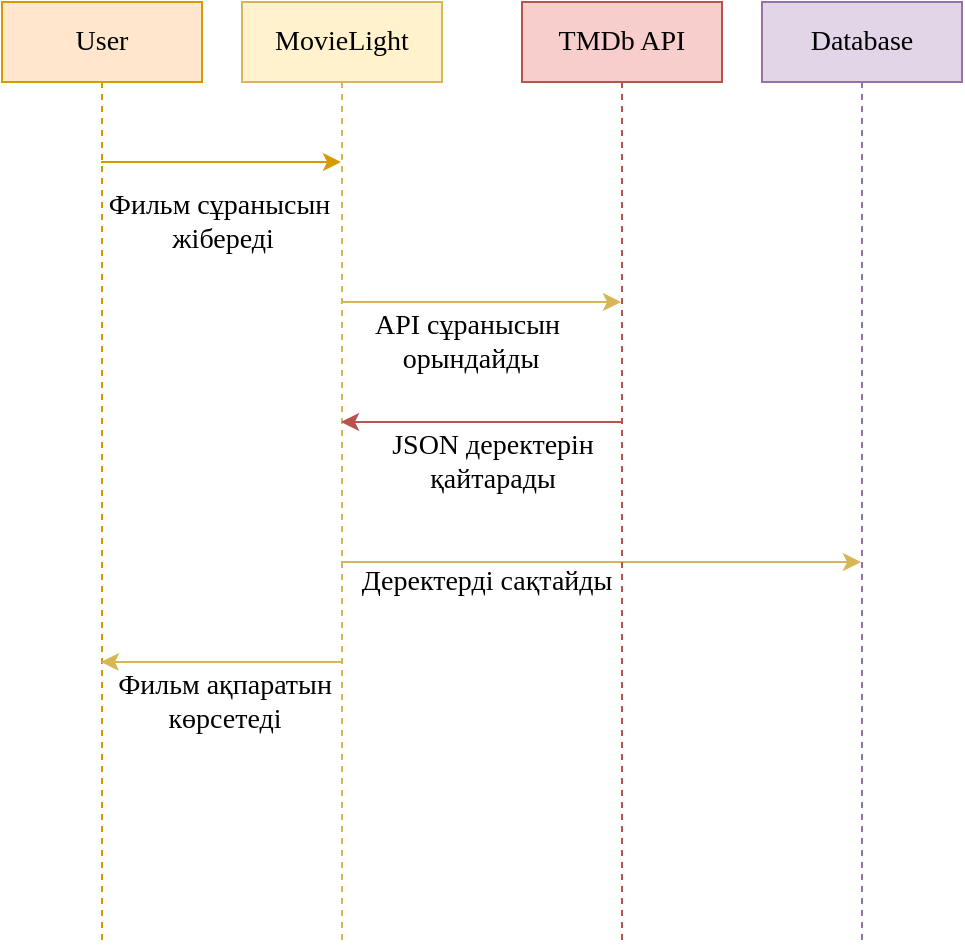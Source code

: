 <mxfile>
    <diagram id="CNfSrxI-RX_MNzDsP74i" name="Page-1">
        <mxGraphModel dx="705" dy="507" grid="0" gridSize="10" guides="1" tooltips="1" connect="1" arrows="1" fold="1" page="1" pageScale="1" pageWidth="850" pageHeight="1100" math="0" shadow="0">
            <root>
                <mxCell id="0"/>
                <mxCell id="1" parent="0"/>
                <mxCell id="6" style="edgeStyle=elbowEdgeStyle;html=1;elbow=horizontal;curved=0;rounded=0;fillColor=#ffe6cc;strokeColor=#d79b00;" edge="1" parent="1">
                    <mxGeometry relative="1" as="geometry">
                        <mxPoint x="99.5" y="110" as="sourcePoint"/>
                        <mxPoint x="219.5" y="110" as="targetPoint"/>
                        <Array as="points">
                            <mxPoint x="160" y="90"/>
                        </Array>
                    </mxGeometry>
                </mxCell>
                <mxCell id="7" value="Фильм сұранысын&amp;nbsp;&lt;div&gt;жібереді&lt;/div&gt;" style="edgeLabel;html=1;align=center;verticalAlign=middle;resizable=0;points=[];fontFamily=Times New Roman;fontSize=14;" vertex="1" connectable="0" parent="6">
                    <mxGeometry x="-0.408" y="3" relative="1" as="geometry">
                        <mxPoint x="25" y="33" as="offset"/>
                    </mxGeometry>
                </mxCell>
                <mxCell id="2" value="User" style="shape=umlLifeline;perimeter=lifelinePerimeter;whiteSpace=wrap;html=1;container=1;dropTarget=0;collapsible=0;recursiveResize=0;outlineConnect=0;portConstraint=eastwest;newEdgeStyle={&quot;edgeStyle&quot;:&quot;elbowEdgeStyle&quot;,&quot;elbow&quot;:&quot;vertical&quot;,&quot;curved&quot;:0,&quot;rounded&quot;:0};fontFamily=Times New Roman;fontSize=14;fillColor=#ffe6cc;strokeColor=#d79b00;" vertex="1" parent="1">
                    <mxGeometry x="50" y="30" width="100" height="470" as="geometry"/>
                </mxCell>
                <mxCell id="8" style="edgeStyle=elbowEdgeStyle;html=1;elbow=vertical;curved=0;rounded=0;fillColor=#fff2cc;strokeColor=#d6b656;" edge="1" parent="1">
                    <mxGeometry relative="1" as="geometry">
                        <mxPoint x="219.5" y="180" as="sourcePoint"/>
                        <mxPoint x="359.5" y="180" as="targetPoint"/>
                    </mxGeometry>
                </mxCell>
                <mxCell id="9" value="&lt;font style=&quot;font-size: 14px;&quot; face=&quot;Times New Roman&quot;&gt;API сұранысын&amp;nbsp;&lt;/font&gt;&lt;div&gt;&lt;font style=&quot;font-size: 14px;&quot; face=&quot;Times New Roman&quot;&gt;орындайды&lt;/font&gt;&lt;/div&gt;" style="edgeLabel;html=1;align=center;verticalAlign=middle;resizable=0;points=[];" vertex="1" connectable="0" parent="8">
                    <mxGeometry x="-0.423" relative="1" as="geometry">
                        <mxPoint x="24" y="20" as="offset"/>
                    </mxGeometry>
                </mxCell>
                <mxCell id="13" style="edgeStyle=elbowEdgeStyle;html=1;elbow=vertical;curved=0;rounded=0;fillColor=#fff2cc;strokeColor=#d6b656;" edge="1" parent="1">
                    <mxGeometry relative="1" as="geometry">
                        <mxPoint x="219.5" y="310" as="sourcePoint"/>
                        <mxPoint x="479.5" y="310" as="targetPoint"/>
                    </mxGeometry>
                </mxCell>
                <mxCell id="14" value="&lt;font style=&quot;font-size: 14px;&quot; face=&quot;Times New Roman&quot;&gt;Деректерді сақтайды&lt;/font&gt;" style="edgeLabel;html=1;align=center;verticalAlign=middle;resizable=0;points=[];" vertex="1" connectable="0" parent="13">
                    <mxGeometry x="-0.596" y="-2" relative="1" as="geometry">
                        <mxPoint x="20" y="8" as="offset"/>
                    </mxGeometry>
                </mxCell>
                <mxCell id="15" style="edgeStyle=elbowEdgeStyle;html=1;elbow=vertical;curved=0;rounded=0;fillColor=#fff2cc;strokeColor=#d6b656;" edge="1" parent="1">
                    <mxGeometry relative="1" as="geometry">
                        <mxPoint x="219.5" y="360" as="sourcePoint"/>
                        <mxPoint x="99.5" y="360" as="targetPoint"/>
                        <Array as="points">
                            <mxPoint x="160" y="360"/>
                        </Array>
                    </mxGeometry>
                </mxCell>
                <mxCell id="16" value="&lt;font style=&quot;font-size: 14px;&quot; face=&quot;Times New Roman&quot;&gt;Фильм ақпаратын&lt;/font&gt;&lt;div&gt;&lt;font style=&quot;font-size: 14px;&quot; face=&quot;Times New Roman&quot;&gt;көрсетеді&lt;/font&gt;&lt;/div&gt;" style="edgeLabel;html=1;align=center;verticalAlign=middle;resizable=0;points=[];" vertex="1" connectable="0" parent="15">
                    <mxGeometry x="0.325" y="-2" relative="1" as="geometry">
                        <mxPoint x="21" y="22" as="offset"/>
                    </mxGeometry>
                </mxCell>
                <mxCell id="3" value="MovieLight" style="shape=umlLifeline;perimeter=lifelinePerimeter;whiteSpace=wrap;html=1;container=1;dropTarget=0;collapsible=0;recursiveResize=0;outlineConnect=0;portConstraint=eastwest;newEdgeStyle={&quot;edgeStyle&quot;:&quot;elbowEdgeStyle&quot;,&quot;elbow&quot;:&quot;vertical&quot;,&quot;curved&quot;:0,&quot;rounded&quot;:0};fontFamily=Times New Roman;fontSize=14;fillColor=#fff2cc;strokeColor=#d6b656;" vertex="1" parent="1">
                    <mxGeometry x="170" y="30" width="100" height="470" as="geometry"/>
                </mxCell>
                <mxCell id="10" style="edgeStyle=elbowEdgeStyle;html=1;elbow=vertical;curved=0;rounded=0;fillColor=#f8cecc;strokeColor=#b85450;" edge="1" parent="1">
                    <mxGeometry relative="1" as="geometry">
                        <mxPoint x="359.5" y="240" as="sourcePoint"/>
                        <mxPoint x="219.5" y="240" as="targetPoint"/>
                    </mxGeometry>
                </mxCell>
                <mxCell id="11" value="&lt;font style=&quot;font-size: 14px;&quot; face=&quot;Times New Roman&quot;&gt;JSON деректерін&lt;/font&gt;&lt;div&gt;&lt;font style=&quot;font-size: 14px;&quot; face=&quot;Times New Roman&quot;&gt;қайтарады&lt;/font&gt;&lt;/div&gt;" style="edgeLabel;html=1;align=center;verticalAlign=middle;resizable=0;points=[];" vertex="1" connectable="0" parent="10">
                    <mxGeometry x="0.223" y="-1" relative="1" as="geometry">
                        <mxPoint x="21" y="21" as="offset"/>
                    </mxGeometry>
                </mxCell>
                <mxCell id="4" value="TMDb API" style="shape=umlLifeline;perimeter=lifelinePerimeter;whiteSpace=wrap;html=1;container=1;dropTarget=0;collapsible=0;recursiveResize=0;outlineConnect=0;portConstraint=eastwest;newEdgeStyle={&quot;edgeStyle&quot;:&quot;elbowEdgeStyle&quot;,&quot;elbow&quot;:&quot;vertical&quot;,&quot;curved&quot;:0,&quot;rounded&quot;:0};fontFamily=Times New Roman;fontSize=14;fillColor=#f8cecc;strokeColor=#b85450;" vertex="1" parent="1">
                    <mxGeometry x="310" y="30" width="100" height="470" as="geometry"/>
                </mxCell>
                <mxCell id="5" value="Database" style="shape=umlLifeline;perimeter=lifelinePerimeter;whiteSpace=wrap;html=1;container=1;dropTarget=0;collapsible=0;recursiveResize=0;outlineConnect=0;portConstraint=eastwest;newEdgeStyle={&quot;edgeStyle&quot;:&quot;elbowEdgeStyle&quot;,&quot;elbow&quot;:&quot;vertical&quot;,&quot;curved&quot;:0,&quot;rounded&quot;:0};fontFamily=Times New Roman;fontSize=14;fillColor=#e1d5e7;strokeColor=#9673a6;" vertex="1" parent="1">
                    <mxGeometry x="430" y="30" width="100" height="470" as="geometry"/>
                </mxCell>
            </root>
        </mxGraphModel>
    </diagram>
</mxfile>